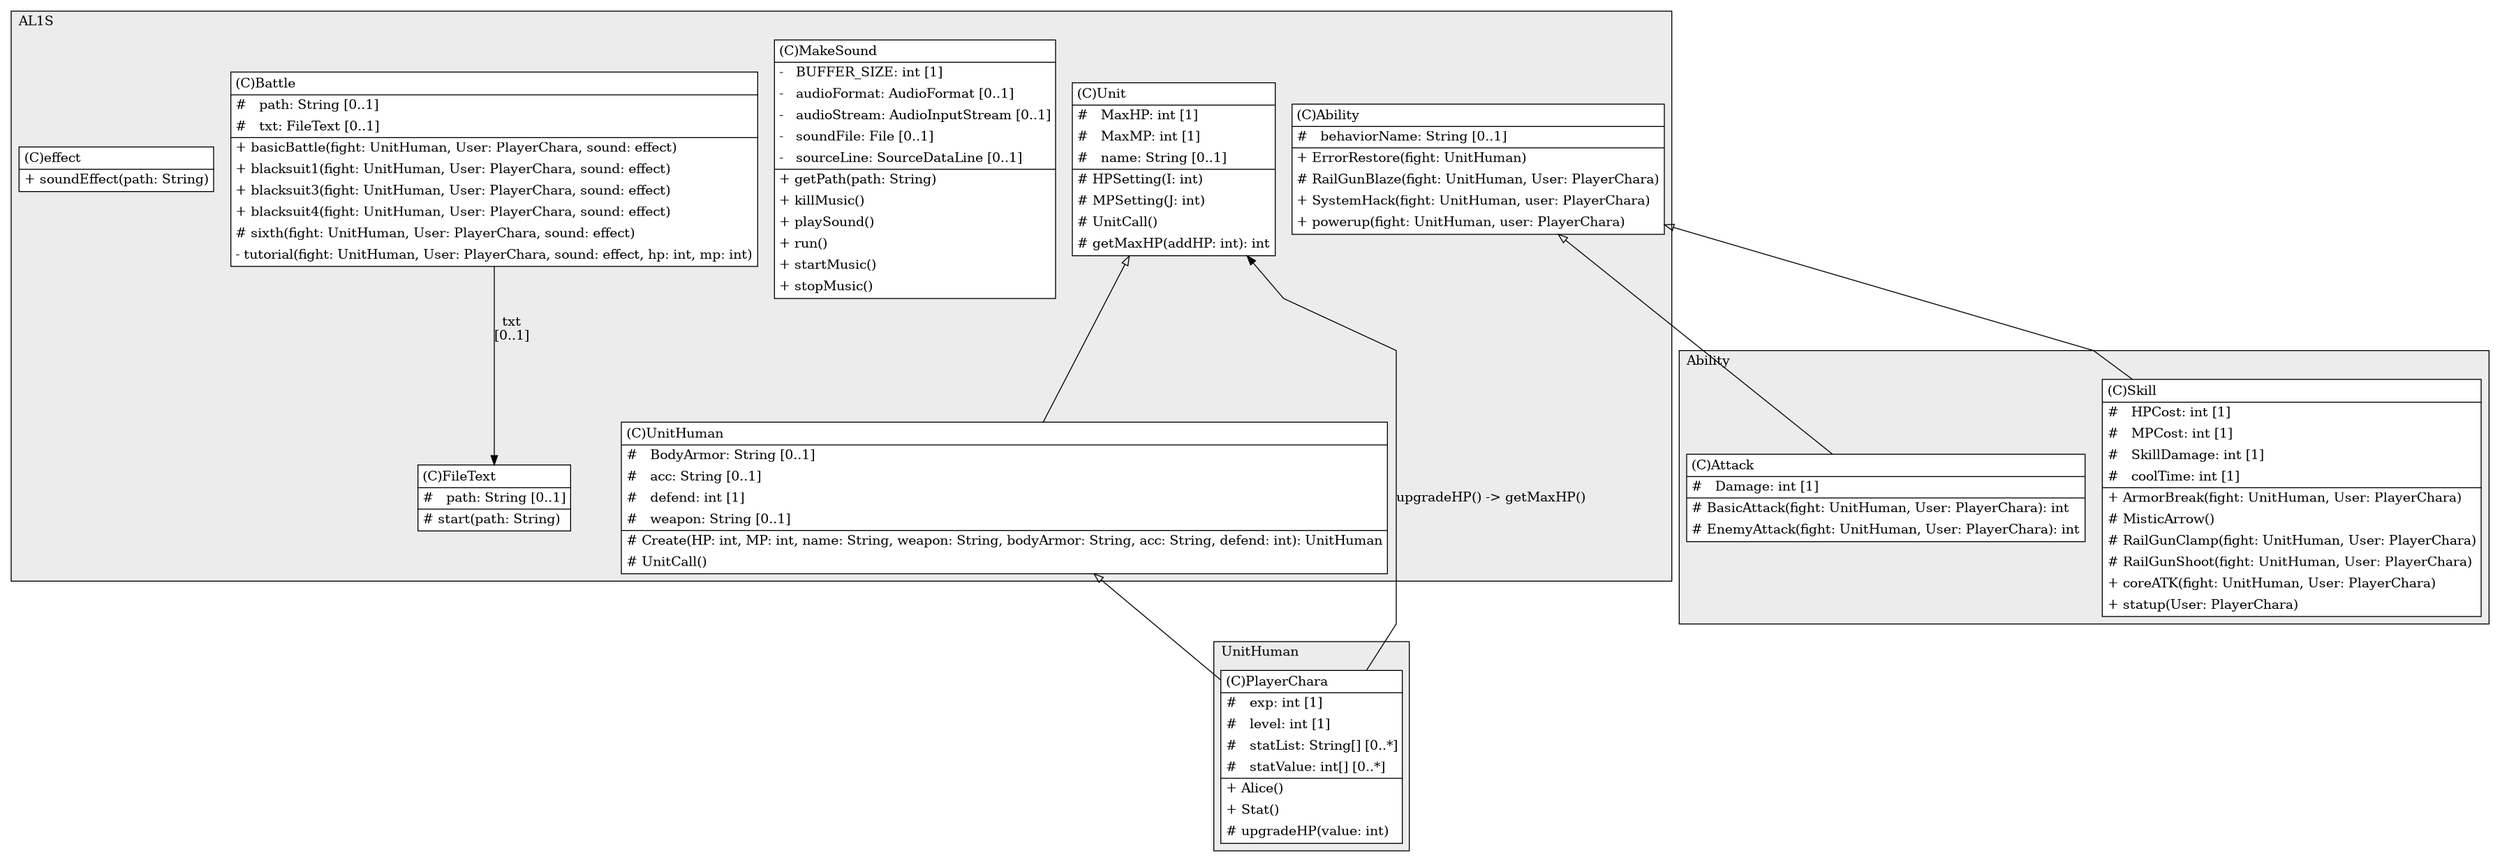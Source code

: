 @startuml

/' diagram meta data start
config=StructureConfiguration;
{
  "projectClassification": {
    "searchMode": "OpenProject", // OpenProject, AllProjects
    "includedProjects": "",
    "pathEndKeywords": "*.impl",
    "isClientPath": "",
    "isClientName": "",
    "isTestPath": "",
    "isTestName": "",
    "isMappingPath": "",
    "isMappingName": "",
    "isDataAccessPath": "",
    "isDataAccessName": "",
    "isDataStructurePath": "",
    "isDataStructureName": "",
    "isInterfaceStructuresPath": "",
    "isInterfaceStructuresName": "",
    "isEntryPointPath": "",
    "isEntryPointName": "",
    "treatFinalFieldsAsMandatory": false
  },
  "graphRestriction": {
    "classPackageExcludeFilter": "",
    "classPackageIncludeFilter": "",
    "classNameExcludeFilter": "",
    "classNameIncludeFilter": "",
    "methodNameExcludeFilter": "",
    "methodNameIncludeFilter": "",
    "removeByInheritance": "", // inheritance/annotation based filtering is done in a second step
    "removeByAnnotation": "",
    "removeByClassPackage": "", // cleanup the graph after inheritance/annotation based filtering is done
    "removeByClassName": "",
    "cutMappings": false,
    "cutEnum": true,
    "cutTests": true,
    "cutClient": true,
    "cutDataAccess": false,
    "cutInterfaceStructures": false,
    "cutDataStructures": false,
    "cutGetterAndSetter": true,
    "cutConstructors": true
  },
  "graphTraversal": {
    "forwardDepth": 6,
    "backwardDepth": 6,
    "classPackageExcludeFilter": "",
    "classPackageIncludeFilter": "",
    "classNameExcludeFilter": "",
    "classNameIncludeFilter": "",
    "methodNameExcludeFilter": "",
    "methodNameIncludeFilter": "",
    "hideMappings": false,
    "hideDataStructures": false,
    "hidePrivateMethods": true,
    "hideInterfaceCalls": true, // indirection: implementation -> interface (is hidden) -> implementation
    "onlyShowApplicationEntryPoints": false, // root node is included
    "useMethodCallsForStructureDiagram": "ForwardOnly" // ForwardOnly, BothDirections, No
  },
  "details": {
    "aggregation": "GroupByClass", // ByClass, GroupByClass, None
    "showClassGenericTypes": true,
    "showMethods": true,
    "showMethodParameterNames": true,
    "showMethodParameterTypes": true,
    "showMethodReturnType": true,
    "showPackageLevels": 2,
    "showDetailedClassStructure": true
  },
  "rootClass": "AL1S.Battle",
  "extensionCallbackMethod": "" // qualified.class.name#methodName - signature: public static String method(String)
}
diagram meta data end '/



digraph g {
    rankdir="TB"
    splines=polyline
    

'nodes 
subgraph cluster_1510476265 { 
   	label=UnitHuman
	labeljust=l
	fillcolor="#ececec"
	style=filled
   
   PlayerChara647436520[
	label=<<TABLE BORDER="1" CELLBORDER="0" CELLPADDING="4" CELLSPACING="0">
<TR><TD ALIGN="LEFT" >(C)PlayerChara</TD></TR>
<HR/>
<TR><TD ALIGN="LEFT" >#   exp: int [1]</TD></TR>
<TR><TD ALIGN="LEFT" >#   level: int [1]</TD></TR>
<TR><TD ALIGN="LEFT" >#   statList: String[] [0..*]</TD></TR>
<TR><TD ALIGN="LEFT" >#   statValue: int[] [0..*]</TD></TR>
<HR/>
<TR><TD ALIGN="LEFT" >+ Alice()</TD></TR>
<TR><TD ALIGN="LEFT" >+ Stat()</TD></TR>
<TR><TD ALIGN="LEFT" ># upgradeHP(value: int)</TD></TR>
</TABLE>>
	style=filled
	margin=0
	shape=plaintext
	fillcolor="#FFFFFF"
];
} 

subgraph cluster_2011053 { 
   	label=AL1S
	labeljust=l
	fillcolor="#ececec"
	style=filled
   
   Ability2011053[
	label=<<TABLE BORDER="1" CELLBORDER="0" CELLPADDING="4" CELLSPACING="0">
<TR><TD ALIGN="LEFT" >(C)Ability</TD></TR>
<HR/>
<TR><TD ALIGN="LEFT" >#   behaviorName: String [0..1]</TD></TR>
<HR/>
<TR><TD ALIGN="LEFT" >+ ErrorRestore(fight: UnitHuman)</TD></TR>
<TR><TD ALIGN="LEFT" ># RailGunBlaze(fight: UnitHuman, User: PlayerChara)</TD></TR>
<TR><TD ALIGN="LEFT" >+ SystemHack(fight: UnitHuman, user: PlayerChara)</TD></TR>
<TR><TD ALIGN="LEFT" >+ powerup(fight: UnitHuman, user: PlayerChara)</TD></TR>
</TABLE>>
	style=filled
	margin=0
	shape=plaintext
	fillcolor="#FFFFFF"
];

Battle2011053[
	label=<<TABLE BORDER="1" CELLBORDER="0" CELLPADDING="4" CELLSPACING="0">
<TR><TD ALIGN="LEFT" >(C)Battle</TD></TR>
<HR/>
<TR><TD ALIGN="LEFT" >#   path: String [0..1]</TD></TR>
<TR><TD ALIGN="LEFT" >#   txt: FileText [0..1]</TD></TR>
<HR/>
<TR><TD ALIGN="LEFT" >+ basicBattle(fight: UnitHuman, User: PlayerChara, sound: effect)</TD></TR>
<TR><TD ALIGN="LEFT" >+ blacksuit1(fight: UnitHuman, User: PlayerChara, sound: effect)</TD></TR>
<TR><TD ALIGN="LEFT" >+ blacksuit3(fight: UnitHuman, User: PlayerChara, sound: effect)</TD></TR>
<TR><TD ALIGN="LEFT" >+ blacksuit4(fight: UnitHuman, User: PlayerChara, sound: effect)</TD></TR>
<TR><TD ALIGN="LEFT" ># sixth(fight: UnitHuman, User: PlayerChara, sound: effect)</TD></TR>
<TR><TD ALIGN="LEFT" >- tutorial(fight: UnitHuman, User: PlayerChara, sound: effect, hp: int, mp: int)</TD></TR>
</TABLE>>
	style=filled
	margin=0
	shape=plaintext
	fillcolor="#FFFFFF"
];

FileText2011053[
	label=<<TABLE BORDER="1" CELLBORDER="0" CELLPADDING="4" CELLSPACING="0">
<TR><TD ALIGN="LEFT" >(C)FileText</TD></TR>
<HR/>
<TR><TD ALIGN="LEFT" >#   path: String [0..1]</TD></TR>
<HR/>
<TR><TD ALIGN="LEFT" ># start(path: String)</TD></TR>
</TABLE>>
	style=filled
	margin=0
	shape=plaintext
	fillcolor="#FFFFFF"
];

MakeSound2011053[
	label=<<TABLE BORDER="1" CELLBORDER="0" CELLPADDING="4" CELLSPACING="0">
<TR><TD ALIGN="LEFT" >(C)MakeSound</TD></TR>
<HR/>
<TR><TD ALIGN="LEFT" >-   BUFFER_SIZE: int [1]</TD></TR>
<TR><TD ALIGN="LEFT" >-   audioFormat: AudioFormat [0..1]</TD></TR>
<TR><TD ALIGN="LEFT" >-   audioStream: AudioInputStream [0..1]</TD></TR>
<TR><TD ALIGN="LEFT" >-   soundFile: File [0..1]</TD></TR>
<TR><TD ALIGN="LEFT" >-   sourceLine: SourceDataLine [0..1]</TD></TR>
<HR/>
<TR><TD ALIGN="LEFT" >+ getPath(path: String)</TD></TR>
<TR><TD ALIGN="LEFT" >+ killMusic()</TD></TR>
<TR><TD ALIGN="LEFT" >+ playSound()</TD></TR>
<TR><TD ALIGN="LEFT" >+ run()</TD></TR>
<TR><TD ALIGN="LEFT" >+ startMusic()</TD></TR>
<TR><TD ALIGN="LEFT" >+ stopMusic()</TD></TR>
</TABLE>>
	style=filled
	margin=0
	shape=plaintext
	fillcolor="#FFFFFF"
];

Unit2011053[
	label=<<TABLE BORDER="1" CELLBORDER="0" CELLPADDING="4" CELLSPACING="0">
<TR><TD ALIGN="LEFT" >(C)Unit</TD></TR>
<HR/>
<TR><TD ALIGN="LEFT" >#   MaxHP: int [1]</TD></TR>
<TR><TD ALIGN="LEFT" >#   MaxMP: int [1]</TD></TR>
<TR><TD ALIGN="LEFT" >#   name: String [0..1]</TD></TR>
<HR/>
<TR><TD ALIGN="LEFT" ># HPSetting(I: int)</TD></TR>
<TR><TD ALIGN="LEFT" ># MPSetting(J: int)</TD></TR>
<TR><TD ALIGN="LEFT" ># UnitCall()</TD></TR>
<TR><TD ALIGN="LEFT" ># getMaxHP(addHP: int): int</TD></TR>
</TABLE>>
	style=filled
	margin=0
	shape=plaintext
	fillcolor="#FFFFFF"
];

UnitHuman2011053[
	label=<<TABLE BORDER="1" CELLBORDER="0" CELLPADDING="4" CELLSPACING="0">
<TR><TD ALIGN="LEFT" >(C)UnitHuman</TD></TR>
<HR/>
<TR><TD ALIGN="LEFT" >#   BodyArmor: String [0..1]</TD></TR>
<TR><TD ALIGN="LEFT" >#   acc: String [0..1]</TD></TR>
<TR><TD ALIGN="LEFT" >#   defend: int [1]</TD></TR>
<TR><TD ALIGN="LEFT" >#   weapon: String [0..1]</TD></TR>
<HR/>
<TR><TD ALIGN="LEFT" ># Create(HP: int, MP: int, name: String, weapon: String, bodyArmor: String, acc: String, defend: int): UnitHuman</TD></TR>
<TR><TD ALIGN="LEFT" ># UnitCall()</TD></TR>
</TABLE>>
	style=filled
	margin=0
	shape=plaintext
	fillcolor="#FFFFFF"
];

effect2011053[
	label=<<TABLE BORDER="1" CELLBORDER="0" CELLPADDING="4" CELLSPACING="0">
<TR><TD ALIGN="LEFT" >(C)effect</TD></TR>
<HR/>
<TR><TD ALIGN="LEFT" >+ soundEffect(path: String)</TD></TR>
</TABLE>>
	style=filled
	margin=0
	shape=plaintext
	fillcolor="#FFFFFF"
];
} 

subgraph cluster_464145674 { 
   	label=Ability
	labeljust=l
	fillcolor="#ececec"
	style=filled
   
   Attack1033957431[
	label=<<TABLE BORDER="1" CELLBORDER="0" CELLPADDING="4" CELLSPACING="0">
<TR><TD ALIGN="LEFT" >(C)Attack</TD></TR>
<HR/>
<TR><TD ALIGN="LEFT" >#   Damage: int [1]</TD></TR>
<HR/>
<TR><TD ALIGN="LEFT" ># BasicAttack(fight: UnitHuman, User: PlayerChara): int</TD></TR>
<TR><TD ALIGN="LEFT" ># EnemyAttack(fight: UnitHuman, User: PlayerChara): int</TD></TR>
</TABLE>>
	style=filled
	margin=0
	shape=plaintext
	fillcolor="#FFFFFF"
];

Skill1033957431[
	label=<<TABLE BORDER="1" CELLBORDER="0" CELLPADDING="4" CELLSPACING="0">
<TR><TD ALIGN="LEFT" >(C)Skill</TD></TR>
<HR/>
<TR><TD ALIGN="LEFT" >#   HPCost: int [1]</TD></TR>
<TR><TD ALIGN="LEFT" >#   MPCost: int [1]</TD></TR>
<TR><TD ALIGN="LEFT" >#   SkillDamage: int [1]</TD></TR>
<TR><TD ALIGN="LEFT" >#   coolTime: int [1]</TD></TR>
<HR/>
<TR><TD ALIGN="LEFT" >+ ArmorBreak(fight: UnitHuman, User: PlayerChara)</TD></TR>
<TR><TD ALIGN="LEFT" ># MisticArrow()</TD></TR>
<TR><TD ALIGN="LEFT" ># RailGunClamp(fight: UnitHuman, User: PlayerChara)</TD></TR>
<TR><TD ALIGN="LEFT" ># RailGunShoot(fight: UnitHuman, User: PlayerChara)</TD></TR>
<TR><TD ALIGN="LEFT" >+ coreATK(fight: UnitHuman, User: PlayerChara)</TD></TR>
<TR><TD ALIGN="LEFT" >+ statup(User: PlayerChara)</TD></TR>
</TABLE>>
	style=filled
	margin=0
	shape=plaintext
	fillcolor="#FFFFFF"
];
} 

'edges    
Ability2011053 -> Attack1033957431[arrowhead=none, arrowtail=empty, dir=both];
Ability2011053 -> Skill1033957431[arrowhead=none, arrowtail=empty, dir=both];
Battle2011053 -> FileText2011053[label="txt
[0..1]"];
PlayerChara647436520 -> Unit2011053[label="upgradeHP() -> getMaxHP()"];
Unit2011053 -> UnitHuman2011053[arrowhead=none, arrowtail=empty, dir=both];
UnitHuman2011053 -> PlayerChara647436520[arrowhead=none, arrowtail=empty, dir=both];
    
}
@enduml